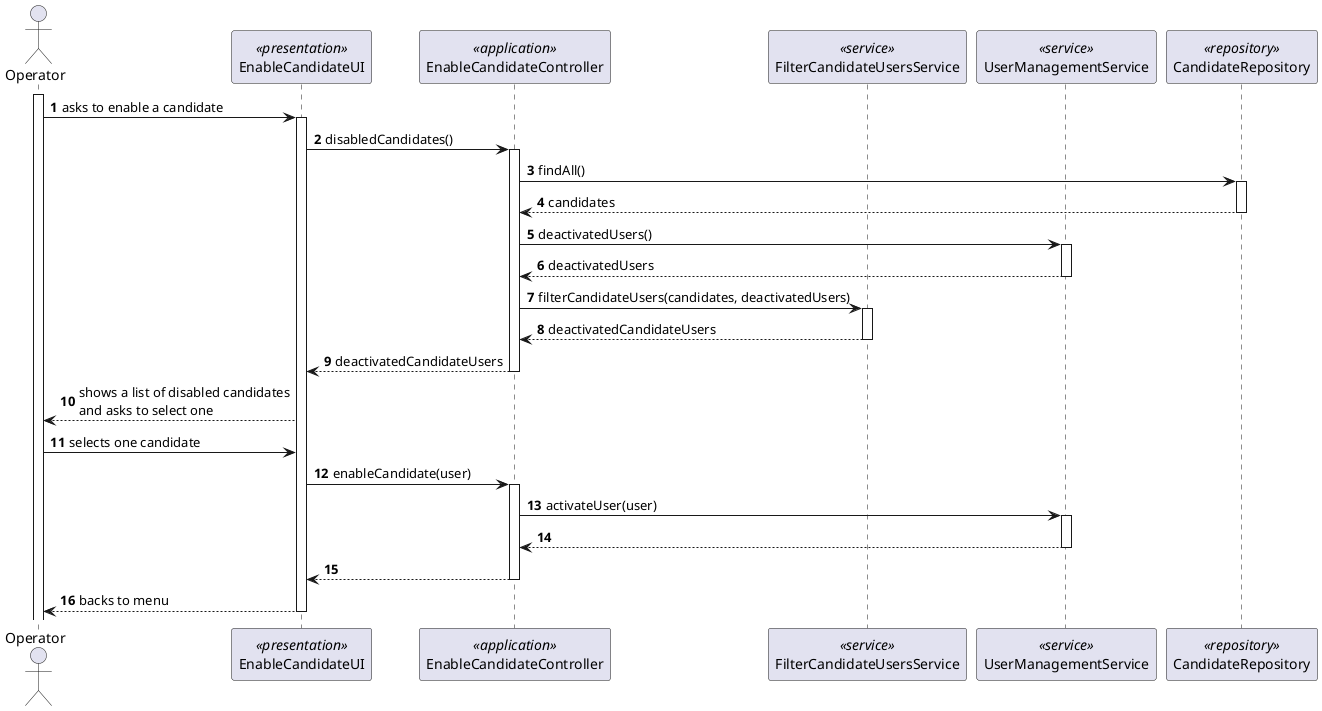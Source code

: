 @startuml
'https://plantuml.com/sequence-diagram

autonumber

actor Operator
participant EnableCandidateUI <<presentation>>
participant EnableCandidateController <<application>>
participant FilterCandidateUsersService <<service>>
participant UserManagementService <<service>>
participant CandidateRepository <<repository>>

activate Operator
Operator -> EnableCandidateUI : asks to enable a candidate
activate EnableCandidateUI
EnableCandidateUI -> EnableCandidateController : disabledCandidates()
activate EnableCandidateController
EnableCandidateController -> CandidateRepository : findAll()
activate CandidateRepository
CandidateRepository --> EnableCandidateController : candidates
deactivate CandidateRepository
EnableCandidateController -> UserManagementService : deactivatedUsers()
activate UserManagementService
UserManagementService --> EnableCandidateController : deactivatedUsers
deactivate UserManagementService
EnableCandidateController -> FilterCandidateUsersService : filterCandidateUsers(candidates, deactivatedUsers)
activate FilterCandidateUsersService
FilterCandidateUsersService --> EnableCandidateController : deactivatedCandidateUsers
deactivate FilterCandidateUsersService
EnableCandidateController --> EnableCandidateUI : deactivatedCandidateUsers
deactivate EnableCandidateController
EnableCandidateUI --> Operator : shows a list of disabled candidates\nand asks to select one
Operator -> EnableCandidateUI : selects one candidate
EnableCandidateUI -> EnableCandidateController : enableCandidate(user)
activate EnableCandidateController
EnableCandidateController -> UserManagementService : activateUser(user)
activate UserManagementService
UserManagementService --> EnableCandidateController :
deactivate UserManagementService
EnableCandidateController --> EnableCandidateUI :
deactivate EnableCandidateController
EnableCandidateUI --> Operator : backs to menu
deactivate EnableCandidateUI

@enduml